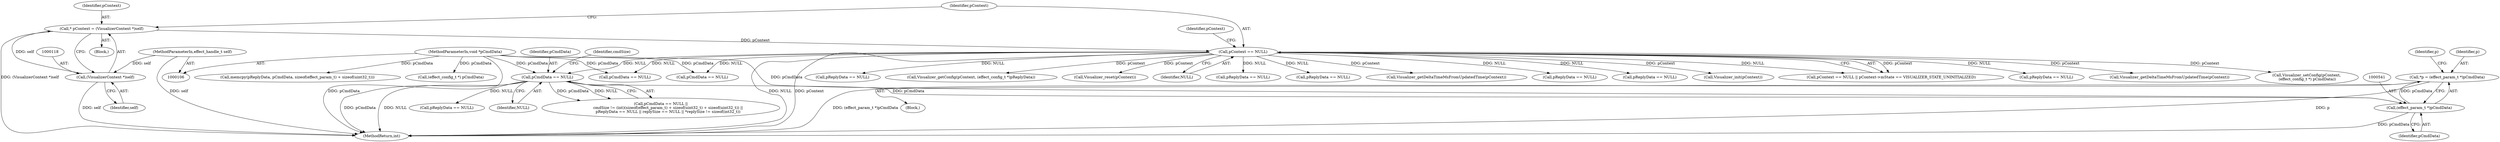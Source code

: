 digraph "0_Android_557bd7bfe6c4895faee09e46fc9b5304a956c8b7@pointer" {
"1000538" [label="(Call,*p = (effect_param_t *)pCmdData)"];
"1000540" [label="(Call,(effect_param_t *)pCmdData)"];
"1000498" [label="(Call,pCmdData == NULL)"];
"1000110" [label="(MethodParameterIn,void *pCmdData)"];
"1000123" [label="(Call,pContext == NULL)"];
"1000115" [label="(Call,* pContext = (VisualizerContext *)self)"];
"1000117" [label="(Call,(VisualizerContext *)self)"];
"1000107" [label="(MethodParameterIn,effect_handle_t self)"];
"1000223" [label="(Call,Visualizer_getConfig(pContext, (effect_config_t *)pReplyData))"];
"1000230" [label="(Call,Visualizer_reset(pContext))"];
"1000125" [label="(Identifier,NULL)"];
"1000119" [label="(Identifier,self)"];
"1000236" [label="(Call,pReplyData == NULL)"];
"1000880" [label="(Call,pReplyData == NULL)"];
"1000115" [label="(Call,* pContext = (VisualizerContext *)self)"];
"1000323" [label="(Call,pCmdData == NULL)"];
"1000117" [label="(Call,(VisualizerContext *)self)"];
"1000542" [label="(Identifier,pCmdData)"];
"1000123" [label="(Call,pContext == NULL)"];
"1000925" [label="(Call,Visualizer_getDeltaTimeMsFromUpdatedTime(pContext))"];
"1000200" [label="(Call,(effect_config_t *) pCmdData)"];
"1000540" [label="(Call,(effect_param_t *)pCmdData)"];
"1000495" [label="(Block,)"];
"1000279" [label="(Call,pReplyData == NULL)"];
"1000113" [label="(Block,)"];
"1000168" [label="(Call,pCmdData == NULL)"];
"1000498" [label="(Call,pCmdData == NULL)"];
"1000110" [label="(MethodParameterIn,void *pCmdData)"];
"1000515" [label="(Call,pReplyData == NULL)"];
"1000361" [label="(Call,memcpy(pReplyData, pCmdData, sizeof(effect_param_t) + sizeof(uint32_t)))"];
"1000698" [label="(Call,pReplyData == NULL)"];
"1000162" [label="(Call,Visualizer_init(pContext))"];
"1000124" [label="(Identifier,pContext)"];
"1000497" [label="(Call,pCmdData == NULL ||\n            cmdSize != (int)(sizeof(effect_param_t) + sizeof(uint32_t) + sizeof(uint32_t)) ||\n            pReplyData == NULL || replySize == NULL || *replySize != sizeof(int32_t))"];
"1000107" [label="(MethodParameterIn,effect_handle_t self)"];
"1000547" [label="(Identifier,p)"];
"1000500" [label="(Identifier,NULL)"];
"1000122" [label="(Call,pContext == NULL || pContext->mState == VISUALIZER_STATE_UNINITIALIZED)"];
"1000207" [label="(Call,pReplyData == NULL)"];
"1000499" [label="(Identifier,pCmdData)"];
"1000116" [label="(Identifier,pContext)"];
"1000723" [label="(Call,Visualizer_getDeltaTimeMsFromUpdatedTime(pContext))"];
"1000198" [label="(Call,Visualizer_setConfig(pContext,\n (effect_config_t *) pCmdData))"];
"1000538" [label="(Call,*p = (effect_param_t *)pCmdData)"];
"1001120" [label="(MethodReturn,int)"];
"1000503" [label="(Identifier,cmdSize)"];
"1000141" [label="(Call,pReplyData == NULL)"];
"1000539" [label="(Identifier,p)"];
"1000128" [label="(Identifier,pContext)"];
"1000538" -> "1000495"  [label="AST: "];
"1000538" -> "1000540"  [label="CFG: "];
"1000539" -> "1000538"  [label="AST: "];
"1000540" -> "1000538"  [label="AST: "];
"1000547" -> "1000538"  [label="CFG: "];
"1000538" -> "1001120"  [label="DDG: (effect_param_t *)pCmdData"];
"1000538" -> "1001120"  [label="DDG: p"];
"1000540" -> "1000538"  [label="DDG: pCmdData"];
"1000540" -> "1000542"  [label="CFG: "];
"1000541" -> "1000540"  [label="AST: "];
"1000542" -> "1000540"  [label="AST: "];
"1000540" -> "1001120"  [label="DDG: pCmdData"];
"1000498" -> "1000540"  [label="DDG: pCmdData"];
"1000110" -> "1000540"  [label="DDG: pCmdData"];
"1000498" -> "1000497"  [label="AST: "];
"1000498" -> "1000500"  [label="CFG: "];
"1000499" -> "1000498"  [label="AST: "];
"1000500" -> "1000498"  [label="AST: "];
"1000503" -> "1000498"  [label="CFG: "];
"1000497" -> "1000498"  [label="CFG: "];
"1000498" -> "1001120"  [label="DDG: pCmdData"];
"1000498" -> "1001120"  [label="DDG: NULL"];
"1000498" -> "1000497"  [label="DDG: pCmdData"];
"1000498" -> "1000497"  [label="DDG: NULL"];
"1000110" -> "1000498"  [label="DDG: pCmdData"];
"1000123" -> "1000498"  [label="DDG: NULL"];
"1000498" -> "1000515"  [label="DDG: NULL"];
"1000110" -> "1000106"  [label="AST: "];
"1000110" -> "1001120"  [label="DDG: pCmdData"];
"1000110" -> "1000168"  [label="DDG: pCmdData"];
"1000110" -> "1000200"  [label="DDG: pCmdData"];
"1000110" -> "1000323"  [label="DDG: pCmdData"];
"1000110" -> "1000361"  [label="DDG: pCmdData"];
"1000123" -> "1000122"  [label="AST: "];
"1000123" -> "1000125"  [label="CFG: "];
"1000124" -> "1000123"  [label="AST: "];
"1000125" -> "1000123"  [label="AST: "];
"1000128" -> "1000123"  [label="CFG: "];
"1000122" -> "1000123"  [label="CFG: "];
"1000123" -> "1001120"  [label="DDG: NULL"];
"1000123" -> "1001120"  [label="DDG: pContext"];
"1000123" -> "1000122"  [label="DDG: pContext"];
"1000123" -> "1000122"  [label="DDG: NULL"];
"1000115" -> "1000123"  [label="DDG: pContext"];
"1000123" -> "1000141"  [label="DDG: NULL"];
"1000123" -> "1000162"  [label="DDG: pContext"];
"1000123" -> "1000168"  [label="DDG: NULL"];
"1000123" -> "1000198"  [label="DDG: pContext"];
"1000123" -> "1000207"  [label="DDG: NULL"];
"1000123" -> "1000223"  [label="DDG: pContext"];
"1000123" -> "1000230"  [label="DDG: pContext"];
"1000123" -> "1000236"  [label="DDG: NULL"];
"1000123" -> "1000279"  [label="DDG: NULL"];
"1000123" -> "1000323"  [label="DDG: NULL"];
"1000123" -> "1000698"  [label="DDG: NULL"];
"1000123" -> "1000723"  [label="DDG: pContext"];
"1000123" -> "1000880"  [label="DDG: NULL"];
"1000123" -> "1000925"  [label="DDG: pContext"];
"1000115" -> "1000113"  [label="AST: "];
"1000115" -> "1000117"  [label="CFG: "];
"1000116" -> "1000115"  [label="AST: "];
"1000117" -> "1000115"  [label="AST: "];
"1000124" -> "1000115"  [label="CFG: "];
"1000115" -> "1001120"  [label="DDG: (VisualizerContext *)self"];
"1000117" -> "1000115"  [label="DDG: self"];
"1000117" -> "1000119"  [label="CFG: "];
"1000118" -> "1000117"  [label="AST: "];
"1000119" -> "1000117"  [label="AST: "];
"1000117" -> "1001120"  [label="DDG: self"];
"1000107" -> "1000117"  [label="DDG: self"];
"1000107" -> "1000106"  [label="AST: "];
"1000107" -> "1001120"  [label="DDG: self"];
}
